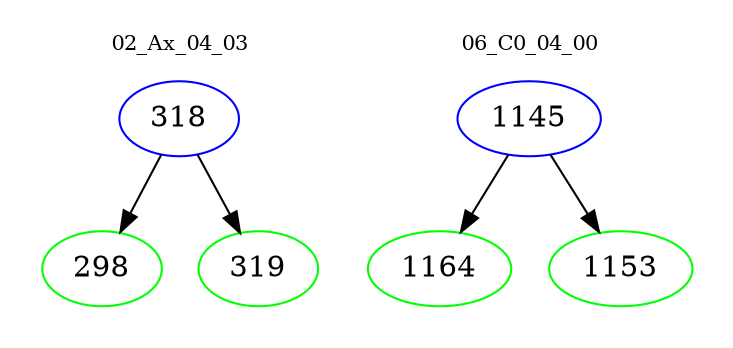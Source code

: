 digraph{
subgraph cluster_0 {
color = white
label = "02_Ax_04_03";
fontsize=10;
T0_318 [label="318", color="blue"]
T0_318 -> T0_298 [color="black"]
T0_298 [label="298", color="green"]
T0_318 -> T0_319 [color="black"]
T0_319 [label="319", color="green"]
}
subgraph cluster_1 {
color = white
label = "06_C0_04_00";
fontsize=10;
T1_1145 [label="1145", color="blue"]
T1_1145 -> T1_1164 [color="black"]
T1_1164 [label="1164", color="green"]
T1_1145 -> T1_1153 [color="black"]
T1_1153 [label="1153", color="green"]
}
}
